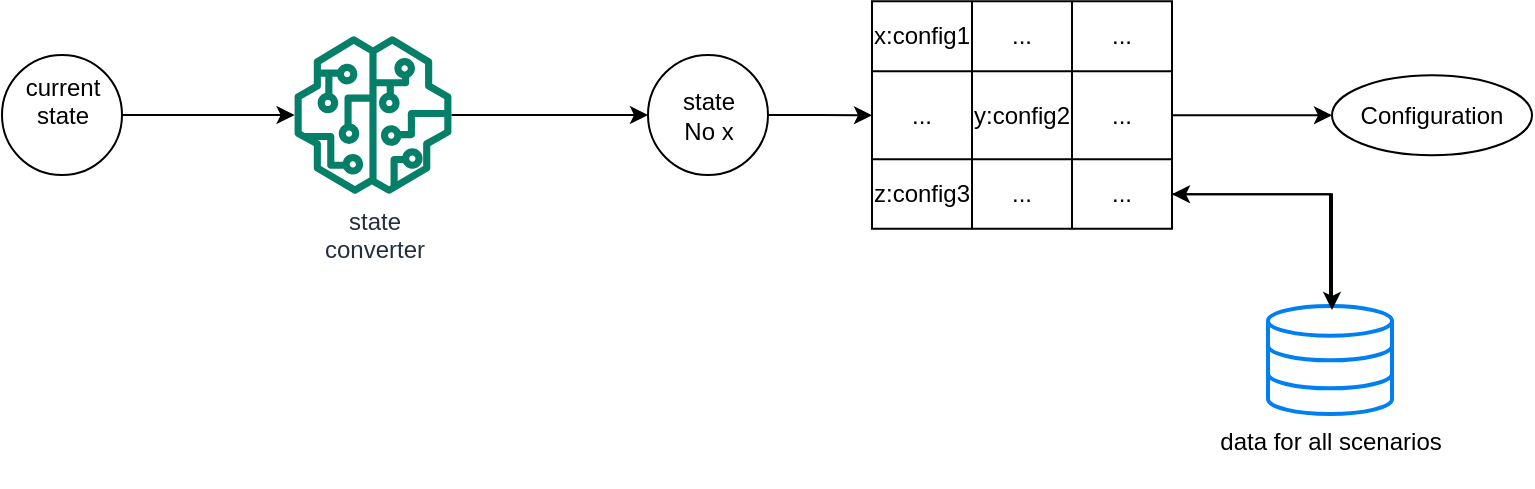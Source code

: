 <mxfile version="16.5.6" type="github">
  <diagram id="7gcUSTIZ7YSJ5vT40chW" name="Page-1">
    <mxGraphModel dx="1350" dy="820" grid="0" gridSize="10" guides="1" tooltips="1" connect="1" arrows="1" fold="1" page="1" pageScale="1" pageWidth="1169" pageHeight="827" math="0" shadow="0">
      <root>
        <mxCell id="0" />
        <mxCell id="1" parent="0" />
        <mxCell id="orFexbNTXFUOZaCGS8_f-26" style="edgeStyle=orthogonalEdgeStyle;rounded=0;orthogonalLoop=1;jettySize=auto;html=1;entryX=1;entryY=0.5;entryDx=0;entryDy=0;" edge="1" parent="1" source="orFexbNTXFUOZaCGS8_f-1" target="orFexbNTXFUOZaCGS8_f-17">
          <mxGeometry relative="1" as="geometry" />
        </mxCell>
        <mxCell id="orFexbNTXFUOZaCGS8_f-1" value="&lt;div&gt;data for all scenarios&lt;/div&gt;&lt;div&gt;&lt;br&gt;&lt;/div&gt;" style="html=1;verticalLabelPosition=bottom;align=center;labelBackgroundColor=#ffffff;verticalAlign=top;strokeWidth=2;strokeColor=#0080F0;shadow=0;dashed=0;shape=mxgraph.ios7.icons.data;" vertex="1" parent="1">
          <mxGeometry x="809" y="666" width="62" height="54" as="geometry" />
        </mxCell>
        <mxCell id="orFexbNTXFUOZaCGS8_f-6" style="edgeStyle=orthogonalEdgeStyle;rounded=0;orthogonalLoop=1;jettySize=auto;html=1;" edge="1" parent="1" source="orFexbNTXFUOZaCGS8_f-2" target="orFexbNTXFUOZaCGS8_f-3">
          <mxGeometry relative="1" as="geometry" />
        </mxCell>
        <mxCell id="orFexbNTXFUOZaCGS8_f-2" value="current&lt;br&gt;&lt;div&gt;state&lt;/div&gt;&lt;div&gt;&lt;br&gt;&lt;/div&gt;" style="shape=ellipse;html=1;dashed=0;whitespace=wrap;aspect=fixed;perimeter=ellipsePerimeter;" vertex="1" parent="1">
          <mxGeometry x="176" y="540.5" width="60" height="60" as="geometry" />
        </mxCell>
        <mxCell id="orFexbNTXFUOZaCGS8_f-7" style="edgeStyle=orthogonalEdgeStyle;rounded=0;orthogonalLoop=1;jettySize=auto;html=1;entryX=0;entryY=0.5;entryDx=0;entryDy=0;" edge="1" parent="1" source="orFexbNTXFUOZaCGS8_f-3" target="orFexbNTXFUOZaCGS8_f-5">
          <mxGeometry relative="1" as="geometry" />
        </mxCell>
        <mxCell id="orFexbNTXFUOZaCGS8_f-3" value="state&lt;br&gt;&lt;div&gt;converter&lt;/div&gt;&lt;div&gt;&lt;br&gt;&lt;/div&gt;" style="sketch=0;outlineConnect=0;fontColor=#232F3E;gradientColor=none;fillColor=#067F68;strokeColor=none;dashed=0;verticalLabelPosition=bottom;verticalAlign=top;align=center;html=1;fontSize=12;fontStyle=0;aspect=fixed;pointerEvents=1;shape=mxgraph.aws4.sagemaker_model;" vertex="1" parent="1">
          <mxGeometry x="322" y="531" width="79" height="79" as="geometry" />
        </mxCell>
        <mxCell id="orFexbNTXFUOZaCGS8_f-21" style="edgeStyle=orthogonalEdgeStyle;rounded=0;orthogonalLoop=1;jettySize=auto;html=1;exitX=1;exitY=0.5;exitDx=0;exitDy=0;entryX=0;entryY=0.5;entryDx=0;entryDy=0;" edge="1" parent="1" source="orFexbNTXFUOZaCGS8_f-5" target="orFexbNTXFUOZaCGS8_f-13">
          <mxGeometry relative="1" as="geometry" />
        </mxCell>
        <mxCell id="orFexbNTXFUOZaCGS8_f-5" value="state&lt;br&gt;No x" style="shape=ellipse;html=1;dashed=0;whitespace=wrap;aspect=fixed;perimeter=ellipsePerimeter;" vertex="1" parent="1">
          <mxGeometry x="499" y="540.5" width="60" height="60" as="geometry" />
        </mxCell>
        <mxCell id="orFexbNTXFUOZaCGS8_f-8" value="" style="shape=table;html=1;whiteSpace=wrap;startSize=0;container=1;collapsible=0;childLayout=tableLayout;" vertex="1" parent="1">
          <mxGeometry x="611" y="513.63" width="150" height="113.75" as="geometry" />
        </mxCell>
        <mxCell id="orFexbNTXFUOZaCGS8_f-9" value="" style="shape=tableRow;horizontal=0;startSize=0;swimlaneHead=0;swimlaneBody=0;top=0;left=0;bottom=0;right=0;collapsible=0;dropTarget=0;fillColor=none;points=[[0,0.5],[1,0.5]];portConstraint=eastwest;" vertex="1" parent="orFexbNTXFUOZaCGS8_f-8">
          <mxGeometry width="150" height="35" as="geometry" />
        </mxCell>
        <mxCell id="orFexbNTXFUOZaCGS8_f-10" value="x:config1" style="shape=partialRectangle;html=1;whiteSpace=wrap;connectable=0;fillColor=none;top=0;left=0;bottom=0;right=0;overflow=hidden;" vertex="1" parent="orFexbNTXFUOZaCGS8_f-9">
          <mxGeometry width="50" height="35" as="geometry">
            <mxRectangle width="50" height="35" as="alternateBounds" />
          </mxGeometry>
        </mxCell>
        <mxCell id="orFexbNTXFUOZaCGS8_f-11" value="..." style="shape=partialRectangle;html=1;whiteSpace=wrap;connectable=0;fillColor=none;top=0;left=0;bottom=0;right=0;overflow=hidden;" vertex="1" parent="orFexbNTXFUOZaCGS8_f-9">
          <mxGeometry x="50" width="50" height="35" as="geometry">
            <mxRectangle width="50" height="35" as="alternateBounds" />
          </mxGeometry>
        </mxCell>
        <mxCell id="orFexbNTXFUOZaCGS8_f-12" value="..." style="shape=partialRectangle;html=1;whiteSpace=wrap;connectable=0;fillColor=none;top=0;left=0;bottom=0;right=0;overflow=hidden;" vertex="1" parent="orFexbNTXFUOZaCGS8_f-9">
          <mxGeometry x="100" width="50" height="35" as="geometry">
            <mxRectangle width="50" height="35" as="alternateBounds" />
          </mxGeometry>
        </mxCell>
        <mxCell id="orFexbNTXFUOZaCGS8_f-13" value="" style="shape=tableRow;horizontal=0;startSize=0;swimlaneHead=0;swimlaneBody=0;top=0;left=0;bottom=0;right=0;collapsible=0;dropTarget=0;fillColor=none;points=[[0,0.5],[1,0.5]];portConstraint=eastwest;" vertex="1" parent="orFexbNTXFUOZaCGS8_f-8">
          <mxGeometry y="35" width="150" height="44" as="geometry" />
        </mxCell>
        <mxCell id="orFexbNTXFUOZaCGS8_f-14" value="..." style="shape=partialRectangle;html=1;whiteSpace=wrap;connectable=0;fillColor=none;top=0;left=0;bottom=0;right=0;overflow=hidden;" vertex="1" parent="orFexbNTXFUOZaCGS8_f-13">
          <mxGeometry width="50" height="44" as="geometry">
            <mxRectangle width="50" height="44" as="alternateBounds" />
          </mxGeometry>
        </mxCell>
        <mxCell id="orFexbNTXFUOZaCGS8_f-15" value="y:config2" style="shape=partialRectangle;html=1;whiteSpace=wrap;connectable=0;fillColor=none;top=0;left=0;bottom=0;right=0;overflow=hidden;" vertex="1" parent="orFexbNTXFUOZaCGS8_f-13">
          <mxGeometry x="50" width="50" height="44" as="geometry">
            <mxRectangle width="50" height="44" as="alternateBounds" />
          </mxGeometry>
        </mxCell>
        <mxCell id="orFexbNTXFUOZaCGS8_f-16" value="..." style="shape=partialRectangle;html=1;whiteSpace=wrap;connectable=0;fillColor=none;top=0;left=0;bottom=0;right=0;overflow=hidden;" vertex="1" parent="orFexbNTXFUOZaCGS8_f-13">
          <mxGeometry x="100" width="50" height="44" as="geometry">
            <mxRectangle width="50" height="44" as="alternateBounds" />
          </mxGeometry>
        </mxCell>
        <mxCell id="orFexbNTXFUOZaCGS8_f-17" value="" style="shape=tableRow;horizontal=0;startSize=0;swimlaneHead=0;swimlaneBody=0;top=0;left=0;bottom=0;right=0;collapsible=0;dropTarget=0;fillColor=none;points=[[0,0.5],[1,0.5]];portConstraint=eastwest;" vertex="1" parent="orFexbNTXFUOZaCGS8_f-8">
          <mxGeometry y="79" width="150" height="35" as="geometry" />
        </mxCell>
        <mxCell id="orFexbNTXFUOZaCGS8_f-18" value="z:config3" style="shape=partialRectangle;html=1;whiteSpace=wrap;connectable=0;fillColor=none;top=0;left=0;bottom=0;right=0;overflow=hidden;" vertex="1" parent="orFexbNTXFUOZaCGS8_f-17">
          <mxGeometry width="50" height="35" as="geometry">
            <mxRectangle width="50" height="35" as="alternateBounds" />
          </mxGeometry>
        </mxCell>
        <mxCell id="orFexbNTXFUOZaCGS8_f-19" value="..." style="shape=partialRectangle;html=1;whiteSpace=wrap;connectable=0;fillColor=none;top=0;left=0;bottom=0;right=0;overflow=hidden;" vertex="1" parent="orFexbNTXFUOZaCGS8_f-17">
          <mxGeometry x="50" width="50" height="35" as="geometry">
            <mxRectangle width="50" height="35" as="alternateBounds" />
          </mxGeometry>
        </mxCell>
        <mxCell id="orFexbNTXFUOZaCGS8_f-20" value="..." style="shape=partialRectangle;html=1;whiteSpace=wrap;connectable=0;fillColor=none;top=0;left=0;bottom=0;right=0;overflow=hidden;pointerEvents=1;" vertex="1" parent="orFexbNTXFUOZaCGS8_f-17">
          <mxGeometry x="100" width="50" height="35" as="geometry">
            <mxRectangle width="50" height="35" as="alternateBounds" />
          </mxGeometry>
        </mxCell>
        <mxCell id="orFexbNTXFUOZaCGS8_f-22" value="Configuration" style="ellipse;whiteSpace=wrap;html=1;align=center;" vertex="1" parent="1">
          <mxGeometry x="841" y="550.63" width="100" height="40" as="geometry" />
        </mxCell>
        <mxCell id="orFexbNTXFUOZaCGS8_f-23" style="edgeStyle=orthogonalEdgeStyle;rounded=0;orthogonalLoop=1;jettySize=auto;html=1;" edge="1" parent="1" source="orFexbNTXFUOZaCGS8_f-13" target="orFexbNTXFUOZaCGS8_f-22">
          <mxGeometry relative="1" as="geometry" />
        </mxCell>
        <mxCell id="orFexbNTXFUOZaCGS8_f-27" style="edgeStyle=orthogonalEdgeStyle;rounded=0;orthogonalLoop=1;jettySize=auto;html=1;entryX=0.516;entryY=0.037;entryDx=0;entryDy=0;entryPerimeter=0;" edge="1" parent="1" source="orFexbNTXFUOZaCGS8_f-17" target="orFexbNTXFUOZaCGS8_f-1">
          <mxGeometry relative="1" as="geometry" />
        </mxCell>
      </root>
    </mxGraphModel>
  </diagram>
</mxfile>
